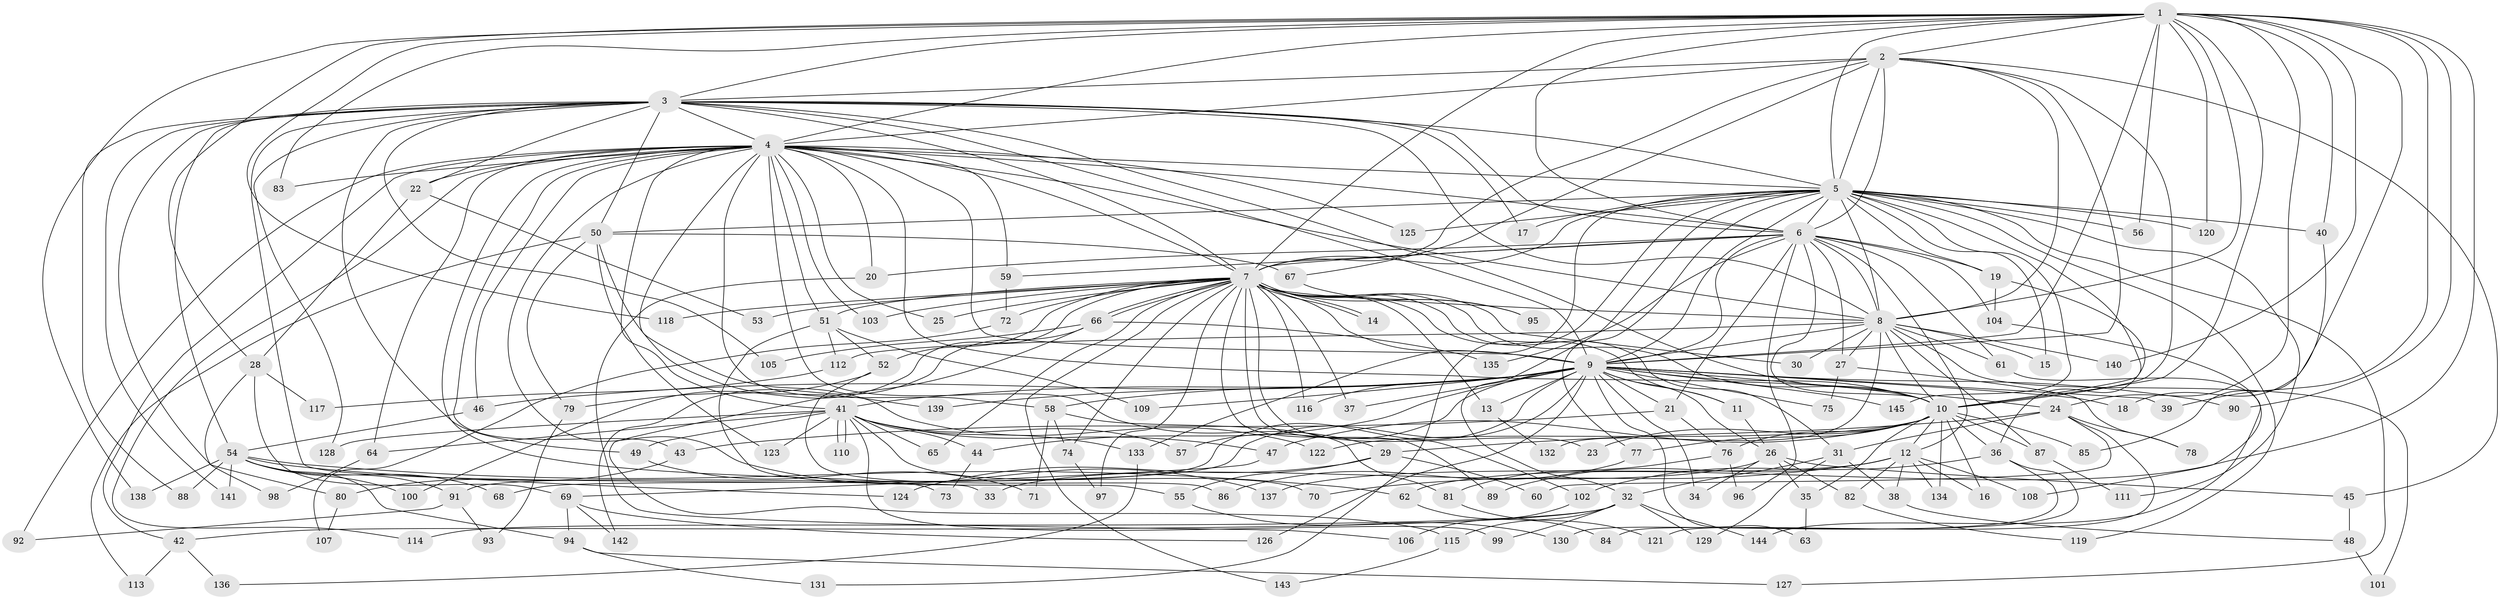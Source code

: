 // Generated by graph-tools (version 1.1) at 2025/25/03/09/25 03:25:44]
// undirected, 145 vertices, 315 edges
graph export_dot {
graph [start="1"]
  node [color=gray90,style=filled];
  1;
  2;
  3;
  4;
  5;
  6;
  7;
  8;
  9;
  10;
  11;
  12;
  13;
  14;
  15;
  16;
  17;
  18;
  19;
  20;
  21;
  22;
  23;
  24;
  25;
  26;
  27;
  28;
  29;
  30;
  31;
  32;
  33;
  34;
  35;
  36;
  37;
  38;
  39;
  40;
  41;
  42;
  43;
  44;
  45;
  46;
  47;
  48;
  49;
  50;
  51;
  52;
  53;
  54;
  55;
  56;
  57;
  58;
  59;
  60;
  61;
  62;
  63;
  64;
  65;
  66;
  67;
  68;
  69;
  70;
  71;
  72;
  73;
  74;
  75;
  76;
  77;
  78;
  79;
  80;
  81;
  82;
  83;
  84;
  85;
  86;
  87;
  88;
  89;
  90;
  91;
  92;
  93;
  94;
  95;
  96;
  97;
  98;
  99;
  100;
  101;
  102;
  103;
  104;
  105;
  106;
  107;
  108;
  109;
  110;
  111;
  112;
  113;
  114;
  115;
  116;
  117;
  118;
  119;
  120;
  121;
  122;
  123;
  124;
  125;
  126;
  127;
  128;
  129;
  130;
  131;
  132;
  133;
  134;
  135;
  136;
  137;
  138;
  139;
  140;
  141;
  142;
  143;
  144;
  145;
  1 -- 2;
  1 -- 3;
  1 -- 4;
  1 -- 5;
  1 -- 6;
  1 -- 7;
  1 -- 8;
  1 -- 9;
  1 -- 10;
  1 -- 18;
  1 -- 24;
  1 -- 28;
  1 -- 39;
  1 -- 40;
  1 -- 56;
  1 -- 62;
  1 -- 83;
  1 -- 90;
  1 -- 118;
  1 -- 120;
  1 -- 138;
  1 -- 140;
  2 -- 3;
  2 -- 4;
  2 -- 5;
  2 -- 6;
  2 -- 7;
  2 -- 8;
  2 -- 9;
  2 -- 10;
  2 -- 45;
  2 -- 67;
  3 -- 4;
  3 -- 5;
  3 -- 6;
  3 -- 7;
  3 -- 8;
  3 -- 9;
  3 -- 10;
  3 -- 17;
  3 -- 22;
  3 -- 33;
  3 -- 49;
  3 -- 50;
  3 -- 54;
  3 -- 80;
  3 -- 88;
  3 -- 105;
  3 -- 128;
  3 -- 141;
  4 -- 5;
  4 -- 6;
  4 -- 7;
  4 -- 8;
  4 -- 9;
  4 -- 10;
  4 -- 20;
  4 -- 22;
  4 -- 25;
  4 -- 29;
  4 -- 41;
  4 -- 42;
  4 -- 43;
  4 -- 46;
  4 -- 51;
  4 -- 58;
  4 -- 59;
  4 -- 64;
  4 -- 73;
  4 -- 83;
  4 -- 92;
  4 -- 103;
  4 -- 114;
  4 -- 122;
  4 -- 125;
  4 -- 137;
  5 -- 6;
  5 -- 7;
  5 -- 8;
  5 -- 9;
  5 -- 10;
  5 -- 15;
  5 -- 17;
  5 -- 19;
  5 -- 32;
  5 -- 40;
  5 -- 50;
  5 -- 56;
  5 -- 77;
  5 -- 111;
  5 -- 119;
  5 -- 120;
  5 -- 125;
  5 -- 127;
  5 -- 131;
  5 -- 133;
  5 -- 145;
  6 -- 7;
  6 -- 8;
  6 -- 9;
  6 -- 10;
  6 -- 12;
  6 -- 19;
  6 -- 20;
  6 -- 21;
  6 -- 27;
  6 -- 59;
  6 -- 61;
  6 -- 96;
  6 -- 104;
  6 -- 135;
  7 -- 8;
  7 -- 9;
  7 -- 10;
  7 -- 11;
  7 -- 13;
  7 -- 14;
  7 -- 14;
  7 -- 23;
  7 -- 25;
  7 -- 30;
  7 -- 31;
  7 -- 37;
  7 -- 51;
  7 -- 52;
  7 -- 53;
  7 -- 65;
  7 -- 66;
  7 -- 66;
  7 -- 72;
  7 -- 74;
  7 -- 89;
  7 -- 95;
  7 -- 97;
  7 -- 100;
  7 -- 102;
  7 -- 103;
  7 -- 116;
  7 -- 118;
  7 -- 143;
  8 -- 9;
  8 -- 10;
  8 -- 15;
  8 -- 27;
  8 -- 30;
  8 -- 61;
  8 -- 87;
  8 -- 101;
  8 -- 112;
  8 -- 132;
  8 -- 140;
  9 -- 10;
  9 -- 11;
  9 -- 13;
  9 -- 18;
  9 -- 21;
  9 -- 24;
  9 -- 26;
  9 -- 34;
  9 -- 37;
  9 -- 39;
  9 -- 41;
  9 -- 44;
  9 -- 46;
  9 -- 57;
  9 -- 58;
  9 -- 63;
  9 -- 68;
  9 -- 75;
  9 -- 90;
  9 -- 91;
  9 -- 109;
  9 -- 116;
  9 -- 126;
  9 -- 139;
  9 -- 145;
  10 -- 12;
  10 -- 16;
  10 -- 23;
  10 -- 35;
  10 -- 36;
  10 -- 47;
  10 -- 76;
  10 -- 77;
  10 -- 85;
  10 -- 87;
  10 -- 122;
  10 -- 134;
  11 -- 26;
  12 -- 16;
  12 -- 38;
  12 -- 70;
  12 -- 82;
  12 -- 89;
  12 -- 108;
  12 -- 134;
  12 -- 137;
  13 -- 132;
  19 -- 36;
  19 -- 104;
  20 -- 106;
  21 -- 43;
  21 -- 76;
  22 -- 28;
  22 -- 53;
  24 -- 29;
  24 -- 31;
  24 -- 60;
  24 -- 78;
  24 -- 121;
  26 -- 33;
  26 -- 34;
  26 -- 35;
  26 -- 45;
  26 -- 82;
  27 -- 75;
  27 -- 78;
  28 -- 69;
  28 -- 98;
  28 -- 117;
  29 -- 55;
  29 -- 60;
  29 -- 124;
  31 -- 32;
  31 -- 38;
  31 -- 129;
  32 -- 42;
  32 -- 99;
  32 -- 114;
  32 -- 115;
  32 -- 129;
  32 -- 144;
  35 -- 63;
  36 -- 84;
  36 -- 102;
  36 -- 130;
  38 -- 48;
  40 -- 85;
  41 -- 44;
  41 -- 47;
  41 -- 49;
  41 -- 57;
  41 -- 64;
  41 -- 65;
  41 -- 70;
  41 -- 99;
  41 -- 110;
  41 -- 110;
  41 -- 123;
  41 -- 128;
  41 -- 133;
  42 -- 113;
  42 -- 136;
  43 -- 80;
  44 -- 73;
  45 -- 48;
  46 -- 54;
  47 -- 69;
  48 -- 101;
  49 -- 71;
  50 -- 67;
  50 -- 79;
  50 -- 113;
  50 -- 123;
  50 -- 139;
  51 -- 52;
  51 -- 55;
  51 -- 109;
  51 -- 112;
  52 -- 79;
  52 -- 86;
  54 -- 62;
  54 -- 68;
  54 -- 88;
  54 -- 91;
  54 -- 94;
  54 -- 100;
  54 -- 124;
  54 -- 138;
  54 -- 141;
  55 -- 130;
  58 -- 71;
  58 -- 74;
  58 -- 81;
  59 -- 72;
  61 -- 144;
  62 -- 84;
  64 -- 98;
  66 -- 105;
  66 -- 115;
  66 -- 135;
  66 -- 142;
  67 -- 95;
  69 -- 94;
  69 -- 126;
  69 -- 142;
  72 -- 107;
  74 -- 97;
  76 -- 81;
  76 -- 96;
  77 -- 86;
  79 -- 93;
  80 -- 107;
  81 -- 121;
  82 -- 119;
  87 -- 111;
  91 -- 92;
  91 -- 93;
  94 -- 127;
  94 -- 131;
  102 -- 106;
  104 -- 108;
  112 -- 117;
  115 -- 143;
  133 -- 136;
}
